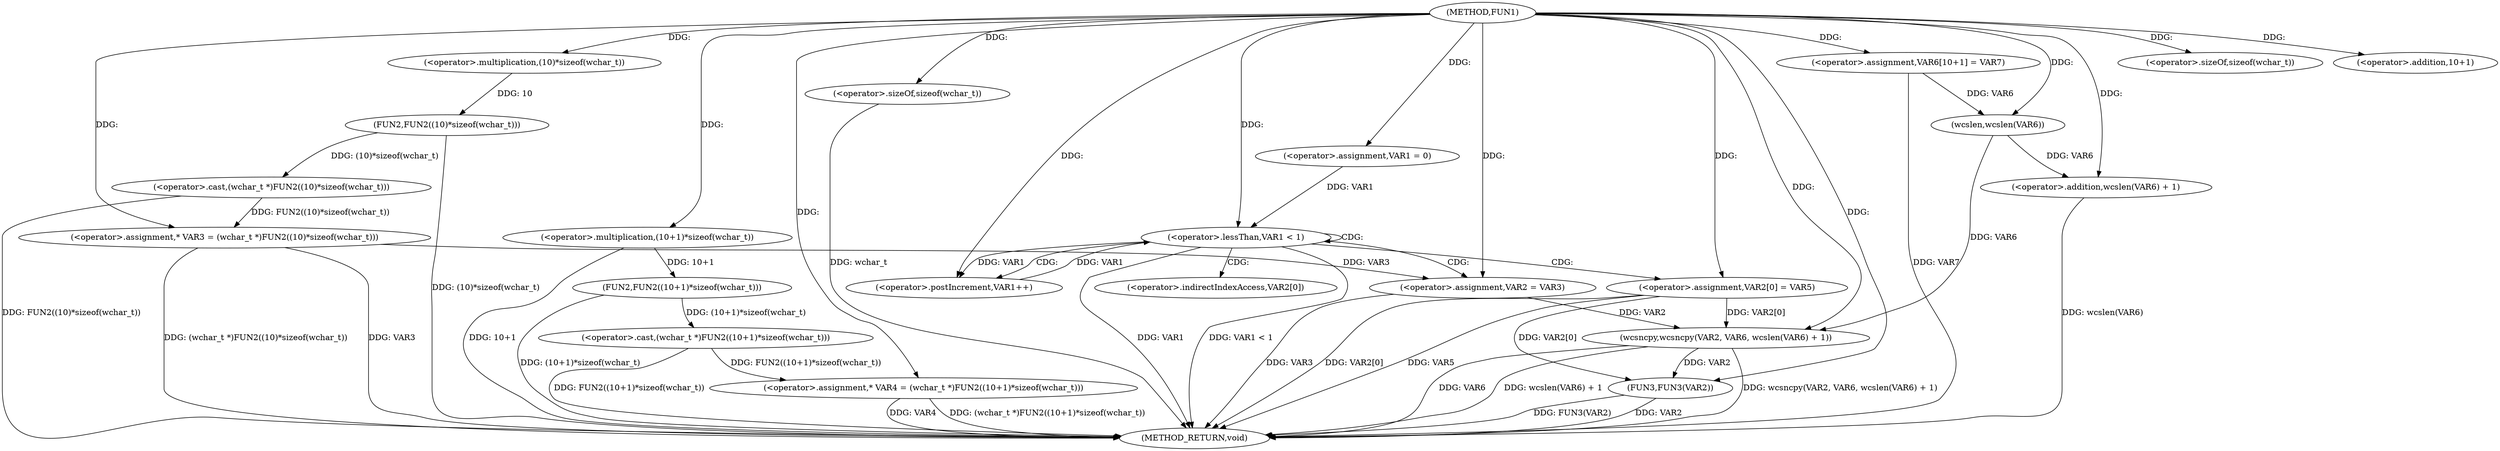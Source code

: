 digraph FUN1 {  
"1000100" [label = "(METHOD,FUN1)" ]
"1000158" [label = "(METHOD_RETURN,void)" ]
"1000105" [label = "(<operator>.assignment,* VAR3 = (wchar_t *)FUN2((10)*sizeof(wchar_t)))" ]
"1000107" [label = "(<operator>.cast,(wchar_t *)FUN2((10)*sizeof(wchar_t)))" ]
"1000109" [label = "(FUN2,FUN2((10)*sizeof(wchar_t)))" ]
"1000110" [label = "(<operator>.multiplication,(10)*sizeof(wchar_t))" ]
"1000112" [label = "(<operator>.sizeOf,sizeof(wchar_t))" ]
"1000115" [label = "(<operator>.assignment,* VAR4 = (wchar_t *)FUN2((10+1)*sizeof(wchar_t)))" ]
"1000117" [label = "(<operator>.cast,(wchar_t *)FUN2((10+1)*sizeof(wchar_t)))" ]
"1000119" [label = "(FUN2,FUN2((10+1)*sizeof(wchar_t)))" ]
"1000120" [label = "(<operator>.multiplication,(10+1)*sizeof(wchar_t))" ]
"1000121" [label = "(<operator>.addition,10+1)" ]
"1000124" [label = "(<operator>.sizeOf,sizeof(wchar_t))" ]
"1000127" [label = "(<operator>.assignment,VAR1 = 0)" ]
"1000130" [label = "(<operator>.lessThan,VAR1 < 1)" ]
"1000133" [label = "(<operator>.postIncrement,VAR1++)" ]
"1000136" [label = "(<operator>.assignment,VAR2 = VAR3)" ]
"1000139" [label = "(<operator>.assignment,VAR2[0] = VAR5)" ]
"1000146" [label = "(<operator>.assignment,VAR6[10+1] = VAR7)" ]
"1000149" [label = "(wcsncpy,wcsncpy(VAR2, VAR6, wcslen(VAR6) + 1))" ]
"1000152" [label = "(<operator>.addition,wcslen(VAR6) + 1)" ]
"1000153" [label = "(wcslen,wcslen(VAR6))" ]
"1000156" [label = "(FUN3,FUN3(VAR2))" ]
"1000140" [label = "(<operator>.indirectIndexAccess,VAR2[0])" ]
  "1000115" -> "1000158"  [ label = "DDG: (wchar_t *)FUN2((10+1)*sizeof(wchar_t))"] 
  "1000130" -> "1000158"  [ label = "DDG: VAR1 < 1"] 
  "1000124" -> "1000158"  [ label = "DDG: wchar_t"] 
  "1000156" -> "1000158"  [ label = "DDG: VAR2"] 
  "1000117" -> "1000158"  [ label = "DDG: FUN2((10+1)*sizeof(wchar_t))"] 
  "1000115" -> "1000158"  [ label = "DDG: VAR4"] 
  "1000105" -> "1000158"  [ label = "DDG: (wchar_t *)FUN2((10)*sizeof(wchar_t))"] 
  "1000149" -> "1000158"  [ label = "DDG: VAR6"] 
  "1000139" -> "1000158"  [ label = "DDG: VAR2[0]"] 
  "1000149" -> "1000158"  [ label = "DDG: wcslen(VAR6) + 1"] 
  "1000120" -> "1000158"  [ label = "DDG: 10+1"] 
  "1000149" -> "1000158"  [ label = "DDG: wcsncpy(VAR2, VAR6, wcslen(VAR6) + 1)"] 
  "1000146" -> "1000158"  [ label = "DDG: VAR7"] 
  "1000152" -> "1000158"  [ label = "DDG: wcslen(VAR6)"] 
  "1000109" -> "1000158"  [ label = "DDG: (10)*sizeof(wchar_t)"] 
  "1000119" -> "1000158"  [ label = "DDG: (10+1)*sizeof(wchar_t)"] 
  "1000139" -> "1000158"  [ label = "DDG: VAR5"] 
  "1000156" -> "1000158"  [ label = "DDG: FUN3(VAR2)"] 
  "1000136" -> "1000158"  [ label = "DDG: VAR3"] 
  "1000105" -> "1000158"  [ label = "DDG: VAR3"] 
  "1000107" -> "1000158"  [ label = "DDG: FUN2((10)*sizeof(wchar_t))"] 
  "1000130" -> "1000158"  [ label = "DDG: VAR1"] 
  "1000107" -> "1000105"  [ label = "DDG: FUN2((10)*sizeof(wchar_t))"] 
  "1000100" -> "1000105"  [ label = "DDG: "] 
  "1000109" -> "1000107"  [ label = "DDG: (10)*sizeof(wchar_t)"] 
  "1000110" -> "1000109"  [ label = "DDG: 10"] 
  "1000100" -> "1000110"  [ label = "DDG: "] 
  "1000100" -> "1000112"  [ label = "DDG: "] 
  "1000117" -> "1000115"  [ label = "DDG: FUN2((10+1)*sizeof(wchar_t))"] 
  "1000100" -> "1000115"  [ label = "DDG: "] 
  "1000119" -> "1000117"  [ label = "DDG: (10+1)*sizeof(wchar_t)"] 
  "1000120" -> "1000119"  [ label = "DDG: 10+1"] 
  "1000100" -> "1000120"  [ label = "DDG: "] 
  "1000100" -> "1000121"  [ label = "DDG: "] 
  "1000100" -> "1000124"  [ label = "DDG: "] 
  "1000100" -> "1000127"  [ label = "DDG: "] 
  "1000133" -> "1000130"  [ label = "DDG: VAR1"] 
  "1000127" -> "1000130"  [ label = "DDG: VAR1"] 
  "1000100" -> "1000130"  [ label = "DDG: "] 
  "1000130" -> "1000133"  [ label = "DDG: VAR1"] 
  "1000100" -> "1000133"  [ label = "DDG: "] 
  "1000105" -> "1000136"  [ label = "DDG: VAR3"] 
  "1000100" -> "1000136"  [ label = "DDG: "] 
  "1000100" -> "1000139"  [ label = "DDG: "] 
  "1000100" -> "1000146"  [ label = "DDG: "] 
  "1000139" -> "1000149"  [ label = "DDG: VAR2[0]"] 
  "1000136" -> "1000149"  [ label = "DDG: VAR2"] 
  "1000100" -> "1000149"  [ label = "DDG: "] 
  "1000153" -> "1000149"  [ label = "DDG: VAR6"] 
  "1000153" -> "1000152"  [ label = "DDG: VAR6"] 
  "1000146" -> "1000153"  [ label = "DDG: VAR6"] 
  "1000100" -> "1000153"  [ label = "DDG: "] 
  "1000100" -> "1000152"  [ label = "DDG: "] 
  "1000139" -> "1000156"  [ label = "DDG: VAR2[0]"] 
  "1000149" -> "1000156"  [ label = "DDG: VAR2"] 
  "1000100" -> "1000156"  [ label = "DDG: "] 
  "1000130" -> "1000130"  [ label = "CDG: "] 
  "1000130" -> "1000139"  [ label = "CDG: "] 
  "1000130" -> "1000133"  [ label = "CDG: "] 
  "1000130" -> "1000136"  [ label = "CDG: "] 
  "1000130" -> "1000140"  [ label = "CDG: "] 
}

